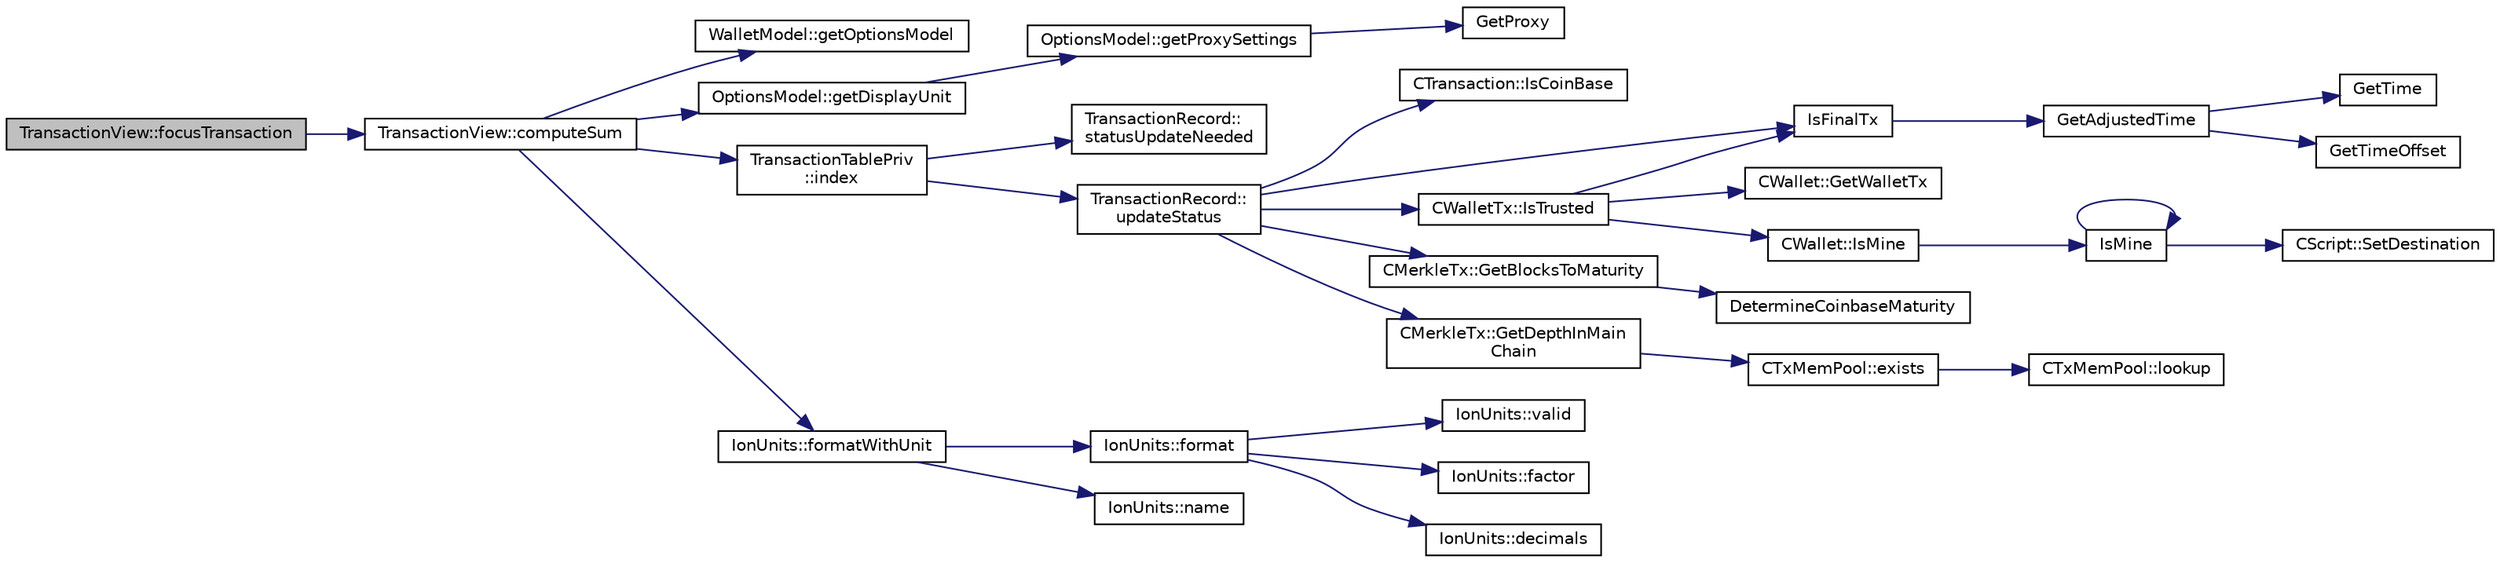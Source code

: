digraph "TransactionView::focusTransaction"
{
  edge [fontname="Helvetica",fontsize="10",labelfontname="Helvetica",labelfontsize="10"];
  node [fontname="Helvetica",fontsize="10",shape=record];
  rankdir="LR";
  Node231 [label="TransactionView::focusTransaction",height=0.2,width=0.4,color="black", fillcolor="grey75", style="filled", fontcolor="black"];
  Node231 -> Node232 [color="midnightblue",fontsize="10",style="solid",fontname="Helvetica"];
  Node232 [label="TransactionView::computeSum",height=0.2,width=0.4,color="black", fillcolor="white", style="filled",URL="$d2/d2c/class_transaction_view.html#abb2ea48a61bb12a0dda9d63952adc50e",tooltip="Compute sum of all selected transactions. "];
  Node232 -> Node233 [color="midnightblue",fontsize="10",style="solid",fontname="Helvetica"];
  Node233 [label="WalletModel::getOptionsModel",height=0.2,width=0.4,color="black", fillcolor="white", style="filled",URL="$d4/d27/class_wallet_model.html#a96d53e56b3f8f07537ea2523f7a7d300"];
  Node232 -> Node234 [color="midnightblue",fontsize="10",style="solid",fontname="Helvetica"];
  Node234 [label="OptionsModel::getDisplayUnit",height=0.2,width=0.4,color="black", fillcolor="white", style="filled",URL="$da/d1f/class_options_model.html#a3b6e4d4ef42be3aaba315b8cd14f468e"];
  Node234 -> Node235 [color="midnightblue",fontsize="10",style="solid",fontname="Helvetica"];
  Node235 [label="OptionsModel::getProxySettings",height=0.2,width=0.4,color="black", fillcolor="white", style="filled",URL="$da/d1f/class_options_model.html#a0fa582a801df3753c2c50840c40bb350"];
  Node235 -> Node236 [color="midnightblue",fontsize="10",style="solid",fontname="Helvetica"];
  Node236 [label="GetProxy",height=0.2,width=0.4,color="black", fillcolor="white", style="filled",URL="$d0/d0e/netbase_8cpp.html#a4e67b39fc1769663260d791d2f4d049d"];
  Node232 -> Node237 [color="midnightblue",fontsize="10",style="solid",fontname="Helvetica"];
  Node237 [label="TransactionTablePriv\l::index",height=0.2,width=0.4,color="black", fillcolor="white", style="filled",URL="$d2/ddb/class_transaction_table_priv.html#ac692aa6aa7820e80accc971c70e0fae5"];
  Node237 -> Node238 [color="midnightblue",fontsize="10",style="solid",fontname="Helvetica"];
  Node238 [label="TransactionRecord::\lstatusUpdateNeeded",height=0.2,width=0.4,color="black", fillcolor="white", style="filled",URL="$d1/da7/class_transaction_record.html#aaca6757b7b300151694021be6af18d11",tooltip="Return whether a status update is needed. "];
  Node237 -> Node239 [color="midnightblue",fontsize="10",style="solid",fontname="Helvetica"];
  Node239 [label="TransactionRecord::\lupdateStatus",height=0.2,width=0.4,color="black", fillcolor="white", style="filled",URL="$d1/da7/class_transaction_record.html#a9b643dd885a790ae511705a1446556be",tooltip="Update status from core wallet tx. "];
  Node239 -> Node240 [color="midnightblue",fontsize="10",style="solid",fontname="Helvetica"];
  Node240 [label="CTransaction::IsCoinBase",height=0.2,width=0.4,color="black", fillcolor="white", style="filled",URL="$df/d43/class_c_transaction.html#a96256e8ac1bf79ad9c057e48c41132dd"];
  Node239 -> Node241 [color="midnightblue",fontsize="10",style="solid",fontname="Helvetica"];
  Node241 [label="CWalletTx::IsTrusted",height=0.2,width=0.4,color="black", fillcolor="white", style="filled",URL="$d6/d53/class_c_wallet_tx.html#a71efb0d5b5def8ae00a1d74b8741bfcb"];
  Node241 -> Node242 [color="midnightblue",fontsize="10",style="solid",fontname="Helvetica"];
  Node242 [label="IsFinalTx",height=0.2,width=0.4,color="black", fillcolor="white", style="filled",URL="$df/d0a/main_8cpp.html#adc332cd7ac94e639bb4239618341be19"];
  Node242 -> Node243 [color="midnightblue",fontsize="10",style="solid",fontname="Helvetica"];
  Node243 [label="GetAdjustedTime",height=0.2,width=0.4,color="black", fillcolor="white", style="filled",URL="$df/d2d/util_8cpp.html#a09f81b9c7650f898cf3cf305b87547e6"];
  Node243 -> Node244 [color="midnightblue",fontsize="10",style="solid",fontname="Helvetica"];
  Node244 [label="GetTime",height=0.2,width=0.4,color="black", fillcolor="white", style="filled",URL="$df/d2d/util_8cpp.html#a46fac5fba8ba905b5f9acb364f5d8c6f"];
  Node243 -> Node245 [color="midnightblue",fontsize="10",style="solid",fontname="Helvetica"];
  Node245 [label="GetTimeOffset",height=0.2,width=0.4,color="black", fillcolor="white", style="filled",URL="$df/d2d/util_8cpp.html#a50ca5344c75631267633f15cfe5e983e"];
  Node241 -> Node246 [color="midnightblue",fontsize="10",style="solid",fontname="Helvetica"];
  Node246 [label="CWallet::GetWalletTx",height=0.2,width=0.4,color="black", fillcolor="white", style="filled",URL="$d2/de5/class_c_wallet.html#ac496716bb889a5934fa27398aeb2330a"];
  Node241 -> Node247 [color="midnightblue",fontsize="10",style="solid",fontname="Helvetica"];
  Node247 [label="CWallet::IsMine",height=0.2,width=0.4,color="black", fillcolor="white", style="filled",URL="$d2/de5/class_c_wallet.html#a4eada57edc1c443564b8cc9b853d955c"];
  Node247 -> Node248 [color="midnightblue",fontsize="10",style="solid",fontname="Helvetica"];
  Node248 [label="IsMine",height=0.2,width=0.4,color="black", fillcolor="white", style="filled",URL="$dd/d0f/script_8cpp.html#adc59cf67d903c1ba1ef225561b85bfce"];
  Node248 -> Node249 [color="midnightblue",fontsize="10",style="solid",fontname="Helvetica"];
  Node249 [label="CScript::SetDestination",height=0.2,width=0.4,color="black", fillcolor="white", style="filled",URL="$d9/d4b/class_c_script.html#ad1b5a9077241aa06116040c4f1b7c31e"];
  Node248 -> Node248 [color="midnightblue",fontsize="10",style="solid",fontname="Helvetica"];
  Node239 -> Node250 [color="midnightblue",fontsize="10",style="solid",fontname="Helvetica"];
  Node250 [label="CMerkleTx::GetBlocksToMaturity",height=0.2,width=0.4,color="black", fillcolor="white", style="filled",URL="$d1/dff/class_c_merkle_tx.html#a69ebd437f7b44169659c3527fe73b6ab"];
  Node250 -> Node251 [color="midnightblue",fontsize="10",style="solid",fontname="Helvetica"];
  Node251 [label="DetermineCoinbaseMaturity",height=0.2,width=0.4,color="black", fillcolor="white", style="filled",URL="$d1/d08/proofs_8cpp.html#a97478c8207cae73889a6b1fbbc3c67e3",tooltip="Determine Coinbase Maturity (generally not a good idea - done so to increase speed) ..."];
  Node239 -> Node252 [color="midnightblue",fontsize="10",style="solid",fontname="Helvetica"];
  Node252 [label="CMerkleTx::GetDepthInMain\lChain",height=0.2,width=0.4,color="black", fillcolor="white", style="filled",URL="$d1/dff/class_c_merkle_tx.html#a887a9f1a0b7fc64b43e42cec76b38ef9"];
  Node252 -> Node253 [color="midnightblue",fontsize="10",style="solid",fontname="Helvetica"];
  Node253 [label="CTxMemPool::exists",height=0.2,width=0.4,color="black", fillcolor="white", style="filled",URL="$db/d98/class_c_tx_mem_pool.html#a8b7a13b5289ab839d4460f41a7da9789"];
  Node253 -> Node254 [color="midnightblue",fontsize="10",style="solid",fontname="Helvetica"];
  Node254 [label="CTxMemPool::lookup",height=0.2,width=0.4,color="black", fillcolor="white", style="filled",URL="$db/d98/class_c_tx_mem_pool.html#ad6d9966cdeb4b6586f7186e709b4e77e"];
  Node239 -> Node242 [color="midnightblue",fontsize="10",style="solid",fontname="Helvetica"];
  Node232 -> Node255 [color="midnightblue",fontsize="10",style="solid",fontname="Helvetica"];
  Node255 [label="IonUnits::formatWithUnit",height=0.2,width=0.4,color="black", fillcolor="white", style="filled",URL="$d7/dab/class_ion_units.html#a07052cd4b4b8496b73ffe657432a8624",tooltip="Format as string (with unit) "];
  Node255 -> Node256 [color="midnightblue",fontsize="10",style="solid",fontname="Helvetica"];
  Node256 [label="IonUnits::format",height=0.2,width=0.4,color="black", fillcolor="white", style="filled",URL="$d7/dab/class_ion_units.html#a7cf8cdbd0a24c418ae91b511fac5bee4",tooltip="Format as string. "];
  Node256 -> Node257 [color="midnightblue",fontsize="10",style="solid",fontname="Helvetica"];
  Node257 [label="IonUnits::valid",height=0.2,width=0.4,color="black", fillcolor="white", style="filled",URL="$d7/dab/class_ion_units.html#a23c5b1306ed473dbb2375a6675a2ce13",tooltip="Is unit ID valid? "];
  Node256 -> Node258 [color="midnightblue",fontsize="10",style="solid",fontname="Helvetica"];
  Node258 [label="IonUnits::factor",height=0.2,width=0.4,color="black", fillcolor="white", style="filled",URL="$d7/dab/class_ion_units.html#a210814a200496caf63083ed4abd1bd24",tooltip="Number of Satoshis (1e-8) per unit. "];
  Node256 -> Node259 [color="midnightblue",fontsize="10",style="solid",fontname="Helvetica"];
  Node259 [label="IonUnits::decimals",height=0.2,width=0.4,color="black", fillcolor="white", style="filled",URL="$d7/dab/class_ion_units.html#a5e9c7a5b666b858c171760273c51c9d7",tooltip="Number of decimals left. "];
  Node255 -> Node260 [color="midnightblue",fontsize="10",style="solid",fontname="Helvetica"];
  Node260 [label="IonUnits::name",height=0.2,width=0.4,color="black", fillcolor="white", style="filled",URL="$d7/dab/class_ion_units.html#a5bb4881389b09aeeb0bc235e87e0a42f",tooltip="Short name. "];
}
